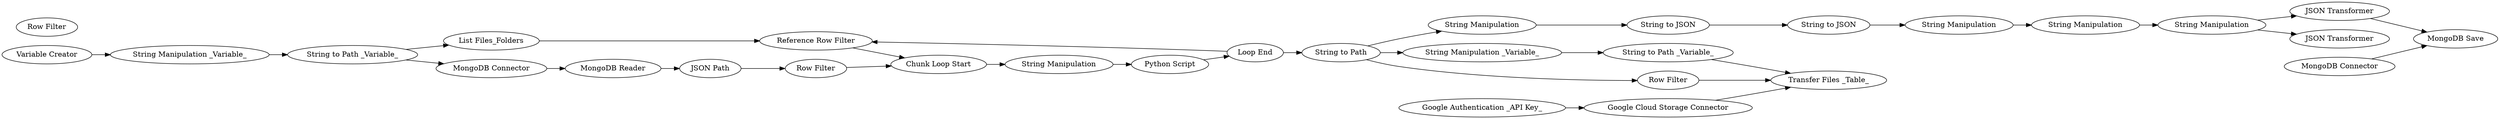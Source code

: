 digraph {
	4 [label="Variable Creator"]
	11 [label="Google Cloud Storage Connector"]
	12 [label="Google Authentication _API Key_"]
	15 [label="Transfer Files _Table_"]
	16 [label="String to Path"]
	23 [label="MongoDB Connector"]
	384 [label="MongoDB Save"]
	9 [label="Chunk Loop Start"]
	10 [label="Loop End"]
	27 [label="String Manipulation"]
	28 [label="Python Script"]
	1 [label="List Files_Folders"]
	5 [label="String Manipulation _Variable_"]
	7 [label="String to Path _Variable_"]
	385 [label="MongoDB Connector"]
	386 [label="MongoDB Reader"]
	387 [label="JSON Path"]
	388 [label="Row Filter"]
	389 [label="Reference Row Filter"]
	390 [label="Row Filter"]
	392 [label="String Manipulation _Variable_"]
	393 [label="String to Path _Variable_"]
	394 [label="Row Filter"]
	19 [label="String to JSON"]
	20 [label="String Manipulation"]
	21 [label="String Manipulation"]
	22 [label="String Manipulation"]
	396 [label="String to JSON"]
	397 [label="String Manipulation"]
	398 [label="JSON Transformer"]
	399 [label="JSON Transformer"]
	9 -> 27
	27 -> 28
	28 -> 10
	1 -> 389
	5 -> 7
	7 -> 1
	7 -> 385
	385 -> 386
	386 -> 387
	387 -> 388
	388 -> 9
	10 -> 389
	19 -> 21
	20 -> 398
	20 -> 399
	21 -> 22
	22 -> 20
	396 -> 19
	397 -> 396
	4 -> 5
	11 -> 15
	12 -> 11
	16 -> 392
	16 -> 397
	16 -> 394
	23 -> 384
	10 -> 16
	389 -> 9
	392 -> 393
	393 -> 15
	394 -> 15
	399 -> 384
	rankdir=LR
}
